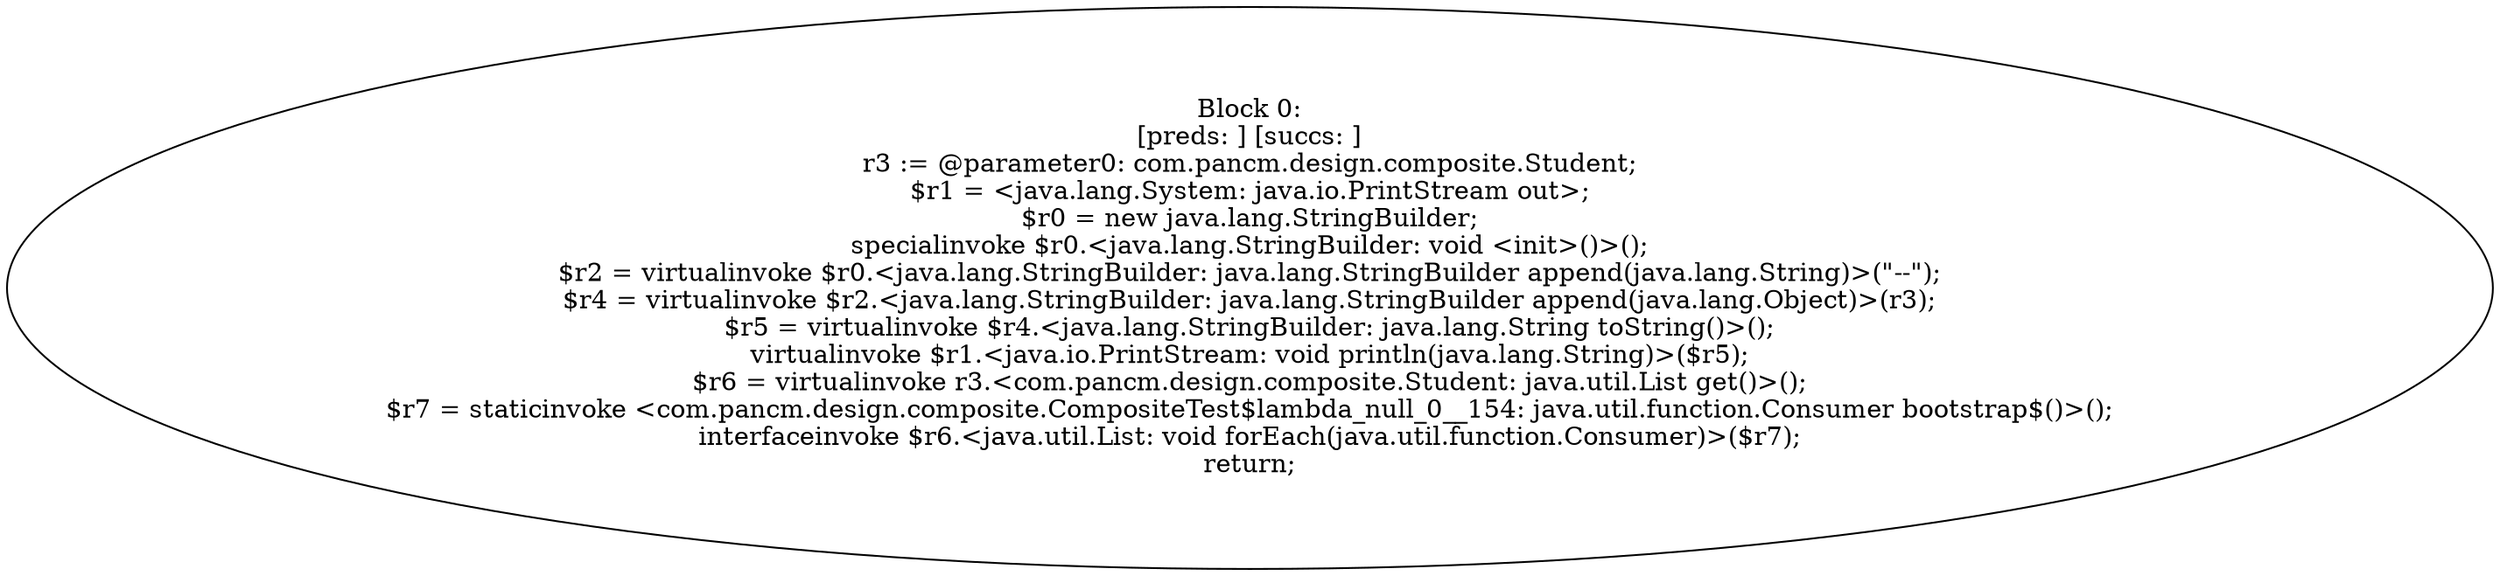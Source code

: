 digraph "unitGraph" {
    "Block 0:
[preds: ] [succs: ]
r3 := @parameter0: com.pancm.design.composite.Student;
$r1 = <java.lang.System: java.io.PrintStream out>;
$r0 = new java.lang.StringBuilder;
specialinvoke $r0.<java.lang.StringBuilder: void <init>()>();
$r2 = virtualinvoke $r0.<java.lang.StringBuilder: java.lang.StringBuilder append(java.lang.String)>(\"--\");
$r4 = virtualinvoke $r2.<java.lang.StringBuilder: java.lang.StringBuilder append(java.lang.Object)>(r3);
$r5 = virtualinvoke $r4.<java.lang.StringBuilder: java.lang.String toString()>();
virtualinvoke $r1.<java.io.PrintStream: void println(java.lang.String)>($r5);
$r6 = virtualinvoke r3.<com.pancm.design.composite.Student: java.util.List get()>();
$r7 = staticinvoke <com.pancm.design.composite.CompositeTest$lambda_null_0__154: java.util.function.Consumer bootstrap$()>();
interfaceinvoke $r6.<java.util.List: void forEach(java.util.function.Consumer)>($r7);
return;
"
}
